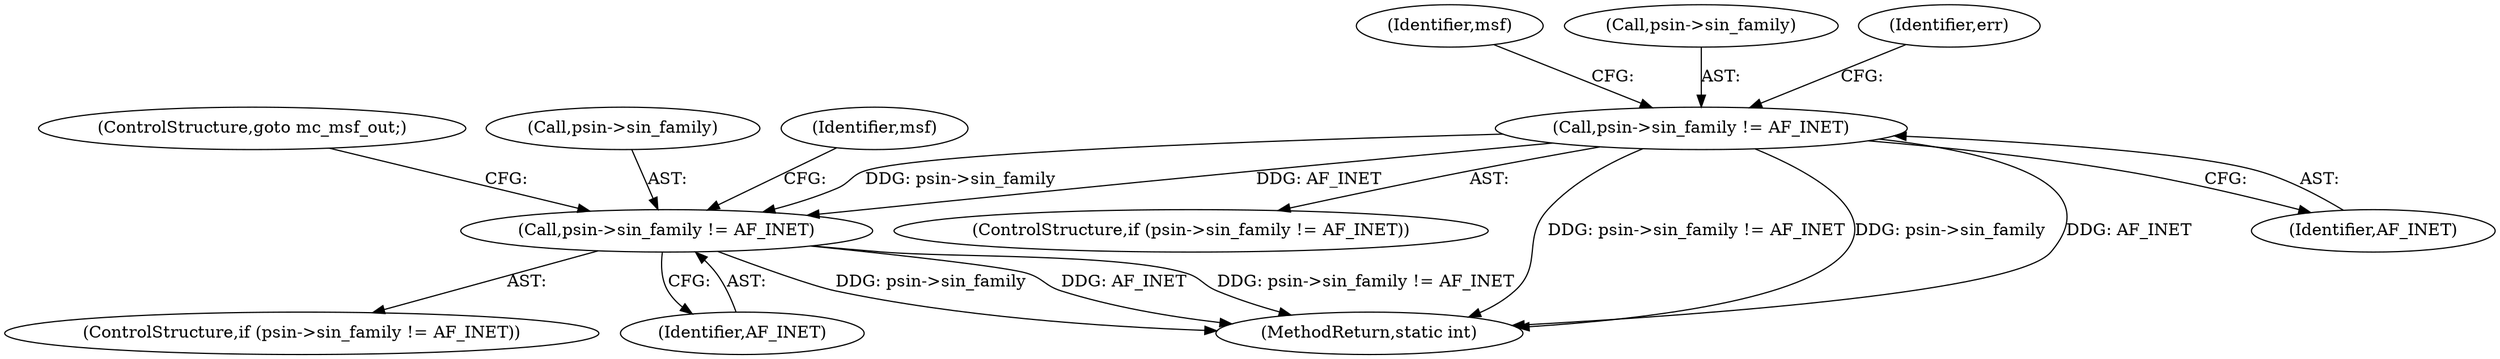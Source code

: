 digraph "0_linux_f6d8bd051c391c1c0458a30b2a7abcd939329259_26@pointer" {
"1001494" [label="(Call,psin->sin_family != AF_INET)"];
"1001560" [label="(Call,psin->sin_family != AF_INET)"];
"1001507" [label="(Identifier,msf)"];
"1001559" [label="(ControlStructure,if (psin->sin_family != AF_INET))"];
"1001564" [label="(Identifier,AF_INET)"];
"1001565" [label="(ControlStructure,goto mc_msf_out;)"];
"1001561" [label="(Call,psin->sin_family)"];
"1001493" [label="(ControlStructure,if (psin->sin_family != AF_INET))"];
"1001720" [label="(MethodReturn,static int)"];
"1001560" [label="(Call,psin->sin_family != AF_INET)"];
"1001495" [label="(Call,psin->sin_family)"];
"1001569" [label="(Identifier,msf)"];
"1001494" [label="(Call,psin->sin_family != AF_INET)"];
"1001498" [label="(Identifier,AF_INET)"];
"1001501" [label="(Identifier,err)"];
"1001494" -> "1001493"  [label="AST: "];
"1001494" -> "1001498"  [label="CFG: "];
"1001495" -> "1001494"  [label="AST: "];
"1001498" -> "1001494"  [label="AST: "];
"1001501" -> "1001494"  [label="CFG: "];
"1001507" -> "1001494"  [label="CFG: "];
"1001494" -> "1001720"  [label="DDG: psin->sin_family != AF_INET"];
"1001494" -> "1001720"  [label="DDG: psin->sin_family"];
"1001494" -> "1001720"  [label="DDG: AF_INET"];
"1001494" -> "1001560"  [label="DDG: psin->sin_family"];
"1001494" -> "1001560"  [label="DDG: AF_INET"];
"1001560" -> "1001559"  [label="AST: "];
"1001560" -> "1001564"  [label="CFG: "];
"1001561" -> "1001560"  [label="AST: "];
"1001564" -> "1001560"  [label="AST: "];
"1001565" -> "1001560"  [label="CFG: "];
"1001569" -> "1001560"  [label="CFG: "];
"1001560" -> "1001720"  [label="DDG: psin->sin_family"];
"1001560" -> "1001720"  [label="DDG: AF_INET"];
"1001560" -> "1001720"  [label="DDG: psin->sin_family != AF_INET"];
}
